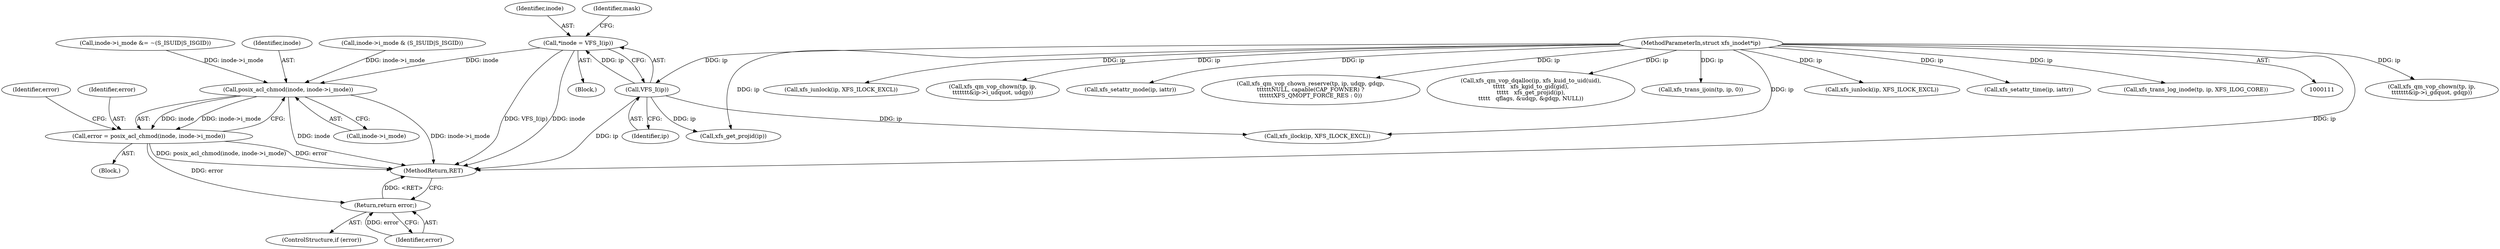 digraph "0_linux_1fb254aa983bf190cfd685d40c64a480a9bafaee@pointer" {
"1000123" [label="(Call,*inode = VFS_I(ip))"];
"1000125" [label="(Call,VFS_I(ip))"];
"1000112" [label="(MethodParameterIn,struct xfs_inode\t*ip)"];
"1000545" [label="(Call,posix_acl_chmod(inode, inode->i_mode))"];
"1000543" [label="(Call,error = posix_acl_chmod(inode, inode->i_mode))"];
"1000552" [label="(Return,return error;)"];
"1000551" [label="(Identifier,error)"];
"1000379" [label="(Call,inode->i_mode &= ~(S_ISUID|S_ISGID))"];
"1000249" [label="(Call,xfs_get_projid(ip))"];
"1000123" [label="(Call,*inode = VFS_I(ip))"];
"1000460" [label="(Call,xfs_qm_vop_chown(tp, ip,\n\t\t\t\t\t\t\t&ip->i_gdquot, gdqp))"];
"1000547" [label="(Call,inode->i_mode)"];
"1000115" [label="(Block,)"];
"1000278" [label="(Call,xfs_ilock(ip, XFS_ILOCK_EXCL))"];
"1000559" [label="(Call,xfs_iunlock(ip, XFS_ILOCK_EXCL))"];
"1000542" [label="(Block,)"];
"1000543" [label="(Call,error = posix_acl_chmod(inode, inode->i_mode))"];
"1000569" [label="(MethodReturn,RET)"];
"1000408" [label="(Call,xfs_qm_vop_chown(tp, ip,\n\t\t\t\t\t\t\t&ip->i_udquot, udqp))"];
"1000550" [label="(ControlStructure,if (error))"];
"1000553" [label="(Identifier,error)"];
"1000485" [label="(Call,xfs_setattr_mode(ip, iattr))"];
"1000124" [label="(Identifier,inode)"];
"1000346" [label="(Call,xfs_qm_vop_chown_reserve(tp, ip, udqp, gdqp,\n\t\t\t\t\t\tNULL, capable(CAP_FOWNER) ?\n\t\t\t\t\t\tXFS_QMOPT_FORCE_RES : 0))"];
"1000126" [label="(Identifier,ip)"];
"1000243" [label="(Call,xfs_qm_vop_dqalloc(ip, xfs_kuid_to_uid(uid),\n\t\t\t\t\t   xfs_kgid_to_gid(gid),\n\t\t\t\t\t   xfs_get_projid(ip),\n\t\t\t\t\t   qflags, &udqp, &gdqp, NULL))"];
"1000125" [label="(Call,VFS_I(ip))"];
"1000281" [label="(Call,xfs_trans_ijoin(tp, ip, 0))"];
"1000552" [label="(Return,return error;)"];
"1000544" [label="(Identifier,error)"];
"1000112" [label="(MethodParameterIn,struct xfs_inode\t*ip)"];
"1000518" [label="(Call,xfs_iunlock(ip, XFS_ILOCK_EXCL))"];
"1000496" [label="(Call,xfs_setattr_time(ip, iattr))"];
"1000545" [label="(Call,posix_acl_chmod(inode, inode->i_mode))"];
"1000546" [label="(Identifier,inode)"];
"1000129" [label="(Identifier,mask)"];
"1000499" [label="(Call,xfs_trans_log_inode(tp, ip, XFS_ILOG_CORE))"];
"1000369" [label="(Call,inode->i_mode & (S_ISUID|S_ISGID))"];
"1000123" -> "1000115"  [label="AST: "];
"1000123" -> "1000125"  [label="CFG: "];
"1000124" -> "1000123"  [label="AST: "];
"1000125" -> "1000123"  [label="AST: "];
"1000129" -> "1000123"  [label="CFG: "];
"1000123" -> "1000569"  [label="DDG: VFS_I(ip)"];
"1000123" -> "1000569"  [label="DDG: inode"];
"1000125" -> "1000123"  [label="DDG: ip"];
"1000123" -> "1000545"  [label="DDG: inode"];
"1000125" -> "1000126"  [label="CFG: "];
"1000126" -> "1000125"  [label="AST: "];
"1000125" -> "1000569"  [label="DDG: ip"];
"1000112" -> "1000125"  [label="DDG: ip"];
"1000125" -> "1000249"  [label="DDG: ip"];
"1000125" -> "1000278"  [label="DDG: ip"];
"1000112" -> "1000111"  [label="AST: "];
"1000112" -> "1000569"  [label="DDG: ip"];
"1000112" -> "1000243"  [label="DDG: ip"];
"1000112" -> "1000249"  [label="DDG: ip"];
"1000112" -> "1000278"  [label="DDG: ip"];
"1000112" -> "1000281"  [label="DDG: ip"];
"1000112" -> "1000346"  [label="DDG: ip"];
"1000112" -> "1000408"  [label="DDG: ip"];
"1000112" -> "1000460"  [label="DDG: ip"];
"1000112" -> "1000485"  [label="DDG: ip"];
"1000112" -> "1000496"  [label="DDG: ip"];
"1000112" -> "1000499"  [label="DDG: ip"];
"1000112" -> "1000518"  [label="DDG: ip"];
"1000112" -> "1000559"  [label="DDG: ip"];
"1000545" -> "1000543"  [label="AST: "];
"1000545" -> "1000547"  [label="CFG: "];
"1000546" -> "1000545"  [label="AST: "];
"1000547" -> "1000545"  [label="AST: "];
"1000543" -> "1000545"  [label="CFG: "];
"1000545" -> "1000569"  [label="DDG: inode"];
"1000545" -> "1000569"  [label="DDG: inode->i_mode"];
"1000545" -> "1000543"  [label="DDG: inode"];
"1000545" -> "1000543"  [label="DDG: inode->i_mode"];
"1000369" -> "1000545"  [label="DDG: inode->i_mode"];
"1000379" -> "1000545"  [label="DDG: inode->i_mode"];
"1000543" -> "1000542"  [label="AST: "];
"1000544" -> "1000543"  [label="AST: "];
"1000551" -> "1000543"  [label="CFG: "];
"1000543" -> "1000569"  [label="DDG: posix_acl_chmod(inode, inode->i_mode)"];
"1000543" -> "1000569"  [label="DDG: error"];
"1000543" -> "1000552"  [label="DDG: error"];
"1000552" -> "1000550"  [label="AST: "];
"1000552" -> "1000553"  [label="CFG: "];
"1000553" -> "1000552"  [label="AST: "];
"1000569" -> "1000552"  [label="CFG: "];
"1000552" -> "1000569"  [label="DDG: <RET>"];
"1000553" -> "1000552"  [label="DDG: error"];
}
